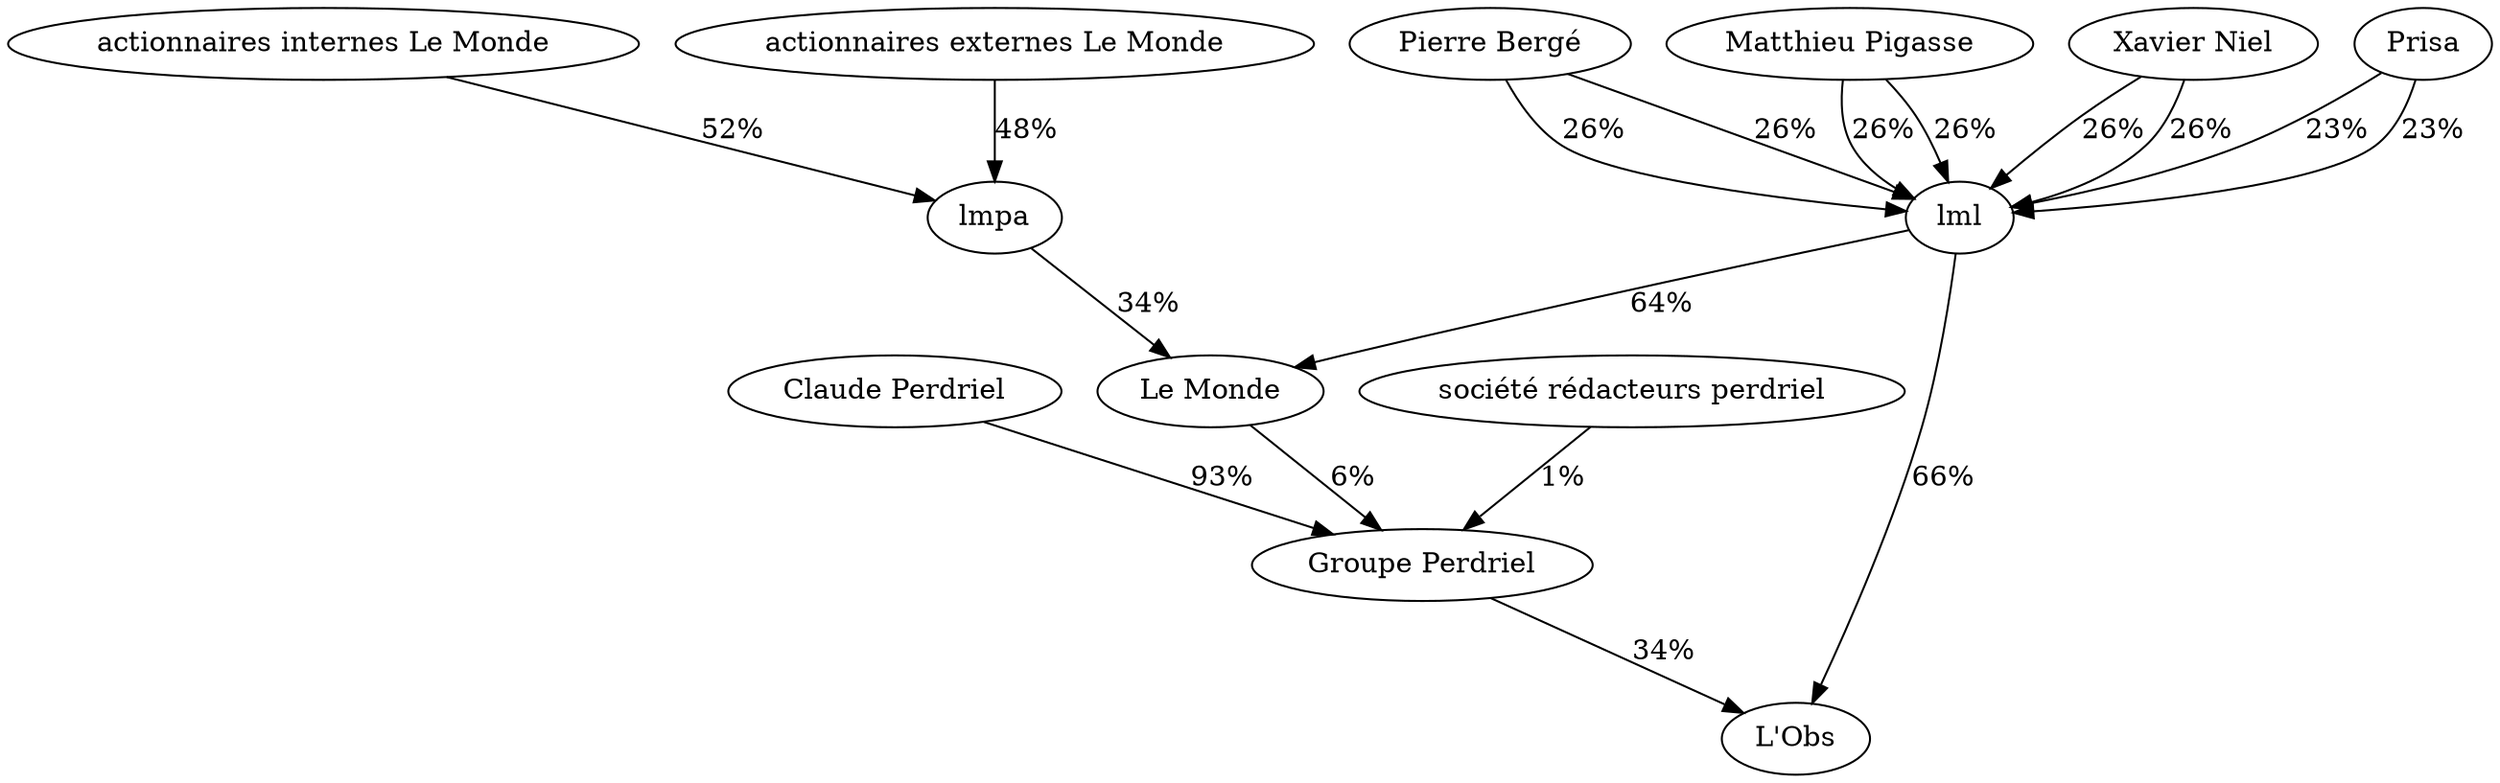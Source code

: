 digraph G {
  "lml" -> "L'Obs" [label="66%"];
  "Pierre Bergé" -> "lml" [label="26%"];
  "Matthieu Pigasse" -> "lml" [label="26%"];
  "Xavier Niel" -> "lml" [label="26%"];
  "Prisa" -> "lml" [label="23%"];
  "Groupe Perdriel" -> "L'Obs" [label="34%"];
  "Claude Perdriel" -> "Groupe Perdriel" [label="93%"];
  "Le Monde" -> "Groupe Perdriel" [label="6%"];
  "lml" -> "Le Monde" [label="64%"];
  "Pierre Bergé" -> "lml" [label="26%"];
  "Matthieu Pigasse" -> "lml" [label="26%"];
  "Xavier Niel" -> "lml" [label="26%"];
  "Prisa" -> "lml" [label="23%"];
  "lmpa" -> "Le Monde" [label="34%"];
  "actionnaires internes Le Monde" -> "lmpa" [label="52%"];
  "actionnaires externes Le Monde" -> "lmpa" [label="48%"];
  "société rédacteurs perdriel" -> "Groupe Perdriel" [label="1%"];
}